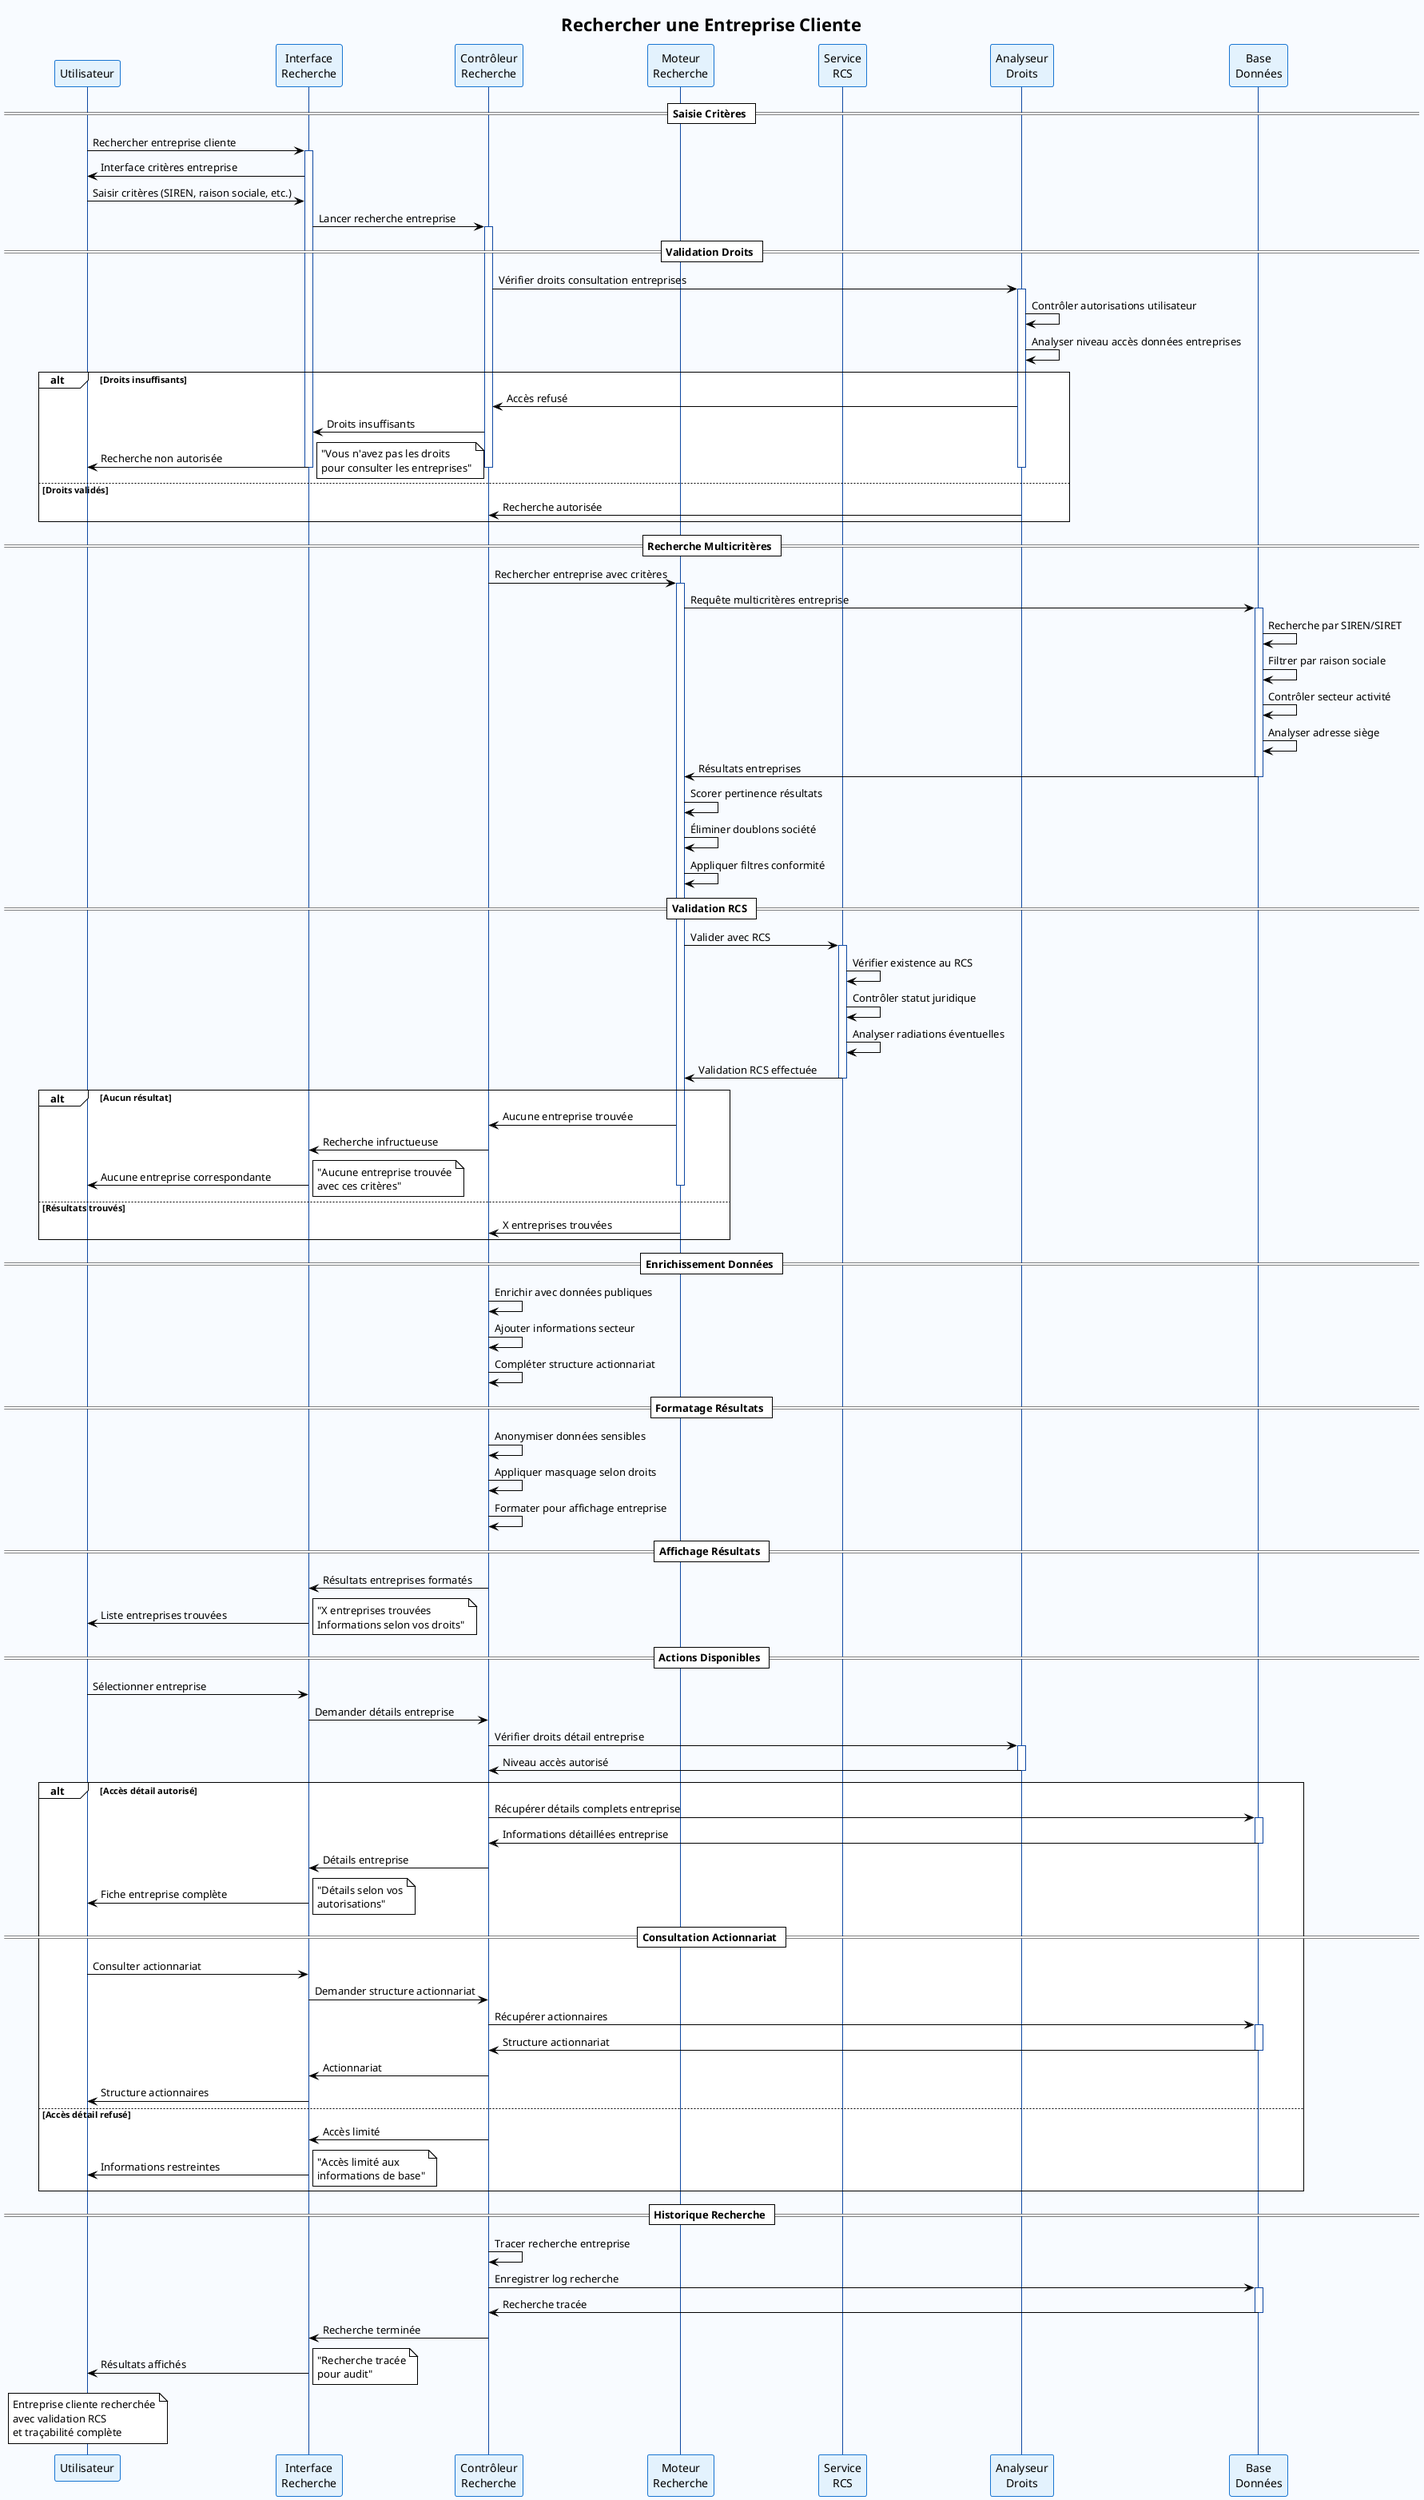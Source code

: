 @startuml Sequence_RechercherEntrepriseCliente
!theme plain
skinparam backgroundColor #F8FBFF
skinparam sequence {
    ActorBorderColor #1976D2
    LifeLineBorderColor #0D47A1
    ParticipantBorderColor #1976D2
    ParticipantBackgroundColor #E3F2FD
    MessageTextSize 8
    NoteTextSize 7
}

title Rechercher une Entreprise Cliente

participant "Utilisateur" as user
participant "Interface\nRecherche" as ui
participant "Contrôleur\nRecherche" as ctrl
participant "Moteur\nRecherche" as search
participant "Service\nRCS" as rcs
participant "Analyseur\nDroits" as rights
participant "Base\nDonnées" as bdd

== Saisie Critères ==
user -> ui : Rechercher entreprise cliente
activate ui
ui -> user : Interface critères entreprise
user -> ui : Saisir critères (SIREN, raison sociale, etc.)
ui -> ctrl : Lancer recherche entreprise
activate ctrl

== Validation Droits ==
ctrl -> rights : Vérifier droits consultation entreprises
activate rights
rights -> rights : Contrôler autorisations utilisateur
rights -> rights : Analyser niveau accès données entreprises

alt Droits insuffisants
    rights -> ctrl : Accès refusé
    ctrl -> ui : Droits insuffisants
    ui -> user : Recherche non autorisée
    note right : "Vous n'avez pas les droits\npour consulter les entreprises"
    deactivate rights
    deactivate ctrl
    deactivate ui
else Droits validés
    rights -> ctrl : Recherche autorisée
    deactivate rights
end

== Recherche Multicritères ==
ctrl -> search : Rechercher entreprise avec critères
activate search
search -> bdd : Requête multicritères entreprise
activate bdd
bdd -> bdd : Recherche par SIREN/SIRET
bdd -> bdd : Filtrer par raison sociale
bdd -> bdd : Contrôler secteur activité
bdd -> bdd : Analyser adresse siège
bdd -> search : Résultats entreprises
deactivate bdd

search -> search : Scorer pertinence résultats
search -> search : Éliminer doublons société
search -> search : Appliquer filtres conformité

== Validation RCS ==
search -> rcs : Valider avec RCS
activate rcs
rcs -> rcs : Vérifier existence au RCS
rcs -> rcs : Contrôler statut juridique
rcs -> rcs : Analyser radiations éventuelles

rcs -> search : Validation RCS effectuée
deactivate rcs

alt Aucun résultat
    search -> ctrl : Aucune entreprise trouvée
    ctrl -> ui : Recherche infructueuse
    ui -> user : Aucune entreprise correspondante
    note right : "Aucune entreprise trouvée\navec ces critères"
    deactivate search
else Résultats trouvés
    search -> ctrl : X entreprises trouvées
    deactivate search
end

== Enrichissement Données ==
ctrl -> ctrl : Enrichir avec données publiques
ctrl -> ctrl : Ajouter informations secteur
ctrl -> ctrl : Compléter structure actionnariat

== Formatage Résultats ==
ctrl -> ctrl : Anonymiser données sensibles
ctrl -> ctrl : Appliquer masquage selon droits
ctrl -> ctrl : Formater pour affichage entreprise

== Affichage Résultats ==
ctrl -> ui : Résultats entreprises formatés
ui -> user : Liste entreprises trouvées
note right : "X entreprises trouvées\nInformations selon vos droits"

== Actions Disponibles ==
user -> ui : Sélectionner entreprise
ui -> ctrl : Demander détails entreprise
ctrl -> rights : Vérifier droits détail entreprise
activate rights
rights -> ctrl : Niveau accès autorisé
deactivate rights

alt Accès détail autorisé
    ctrl -> bdd : Récupérer détails complets entreprise
    activate bdd
    bdd -> ctrl : Informations détaillées entreprise
    deactivate bdd
    
    ctrl -> ui : Détails entreprise
    ui -> user : Fiche entreprise complète
    note right : "Détails selon vos\nautorisations"
    
    == Consultation Actionnariat ==
    user -> ui : Consulter actionnariat
    ui -> ctrl : Demander structure actionnariat
    ctrl -> bdd : Récupérer actionnaires
    activate bdd
    bdd -> ctrl : Structure actionnariat
    deactivate bdd
    
    ctrl -> ui : Actionnariat
    ui -> user : Structure actionnaires
    
else Accès détail refusé
    ctrl -> ui : Accès limité
    ui -> user : Informations restreintes
    note right : "Accès limité aux\ninformations de base"
end

== Historique Recherche ==
ctrl -> ctrl : Tracer recherche entreprise
ctrl -> bdd : Enregistrer log recherche
activate bdd
bdd -> ctrl : Recherche tracée
deactivate bdd

ctrl -> ui : Recherche terminée
ui -> user : Résultats affichés
note right : "Recherche tracée\npour audit"

deactivate ctrl
deactivate ui

note over user : Entreprise cliente recherchée\navec validation RCS\net traçabilité complète

@enduml

